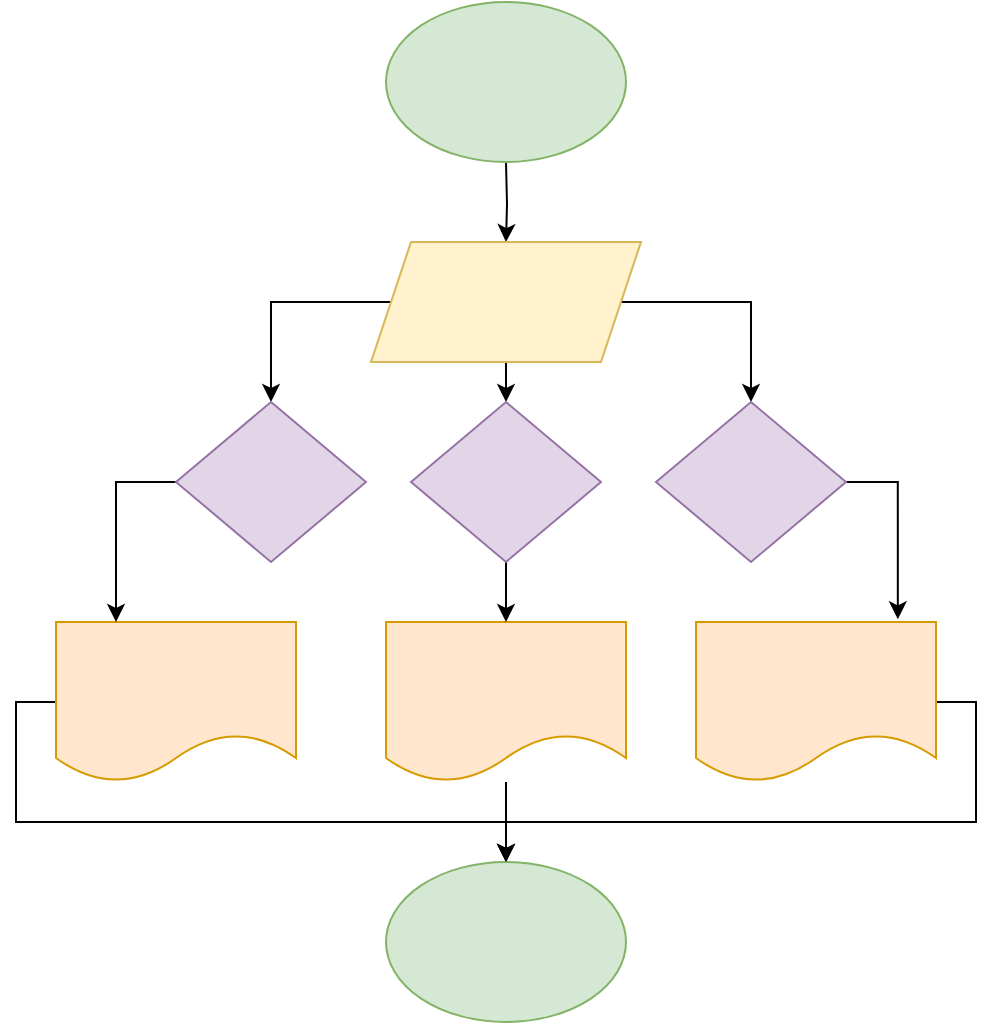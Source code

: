 <mxfile version="21.3.2" type="device">
  <diagram name="Página-1" id="6PbJLXy4FbhSGX88UTCA">
    <mxGraphModel dx="678" dy="415" grid="1" gridSize="10" guides="1" tooltips="1" connect="1" arrows="1" fold="1" page="1" pageScale="1" pageWidth="827" pageHeight="1169" math="0" shadow="0">
      <root>
        <mxCell id="0" />
        <mxCell id="1" parent="0" />
        <mxCell id="4oM1KPiRvypVJ4TupR6L-3" value="" style="edgeStyle=orthogonalEdgeStyle;rounded=0;orthogonalLoop=1;jettySize=auto;html=1;" edge="1" parent="1" target="4oM1KPiRvypVJ4TupR6L-2">
          <mxGeometry relative="1" as="geometry">
            <mxPoint x="405" y="110" as="sourcePoint" />
          </mxGeometry>
        </mxCell>
        <mxCell id="4oM1KPiRvypVJ4TupR6L-30" style="edgeStyle=orthogonalEdgeStyle;rounded=0;orthogonalLoop=1;jettySize=auto;html=1;exitX=0.5;exitY=1;exitDx=0;exitDy=0;entryX=0.5;entryY=0;entryDx=0;entryDy=0;" edge="1" parent="1" source="4oM1KPiRvypVJ4TupR6L-2" target="4oM1KPiRvypVJ4TupR6L-29">
          <mxGeometry relative="1" as="geometry" />
        </mxCell>
        <mxCell id="4oM1KPiRvypVJ4TupR6L-41" style="edgeStyle=orthogonalEdgeStyle;rounded=0;orthogonalLoop=1;jettySize=auto;html=1;exitX=0;exitY=0.5;exitDx=0;exitDy=0;entryX=0.5;entryY=0;entryDx=0;entryDy=0;" edge="1" parent="1" source="4oM1KPiRvypVJ4TupR6L-2" target="4oM1KPiRvypVJ4TupR6L-37">
          <mxGeometry relative="1" as="geometry" />
        </mxCell>
        <mxCell id="4oM1KPiRvypVJ4TupR6L-42" style="edgeStyle=orthogonalEdgeStyle;rounded=0;orthogonalLoop=1;jettySize=auto;html=1;exitX=1;exitY=0.5;exitDx=0;exitDy=0;entryX=0.5;entryY=0;entryDx=0;entryDy=0;" edge="1" parent="1" source="4oM1KPiRvypVJ4TupR6L-2" target="4oM1KPiRvypVJ4TupR6L-38">
          <mxGeometry relative="1" as="geometry" />
        </mxCell>
        <mxCell id="4oM1KPiRvypVJ4TupR6L-2" value="" style="shape=parallelogram;perimeter=parallelogramPerimeter;whiteSpace=wrap;html=1;fixedSize=1;fillColor=#fff2cc;strokeColor=#d6b656;" vertex="1" parent="1">
          <mxGeometry x="337.5" y="150" width="135" height="60" as="geometry" />
        </mxCell>
        <mxCell id="4oM1KPiRvypVJ4TupR6L-49" style="edgeStyle=orthogonalEdgeStyle;rounded=0;orthogonalLoop=1;jettySize=auto;html=1;exitX=0;exitY=0.5;exitDx=0;exitDy=0;" edge="1" parent="1" source="4oM1KPiRvypVJ4TupR6L-10" target="4oM1KPiRvypVJ4TupR6L-16">
          <mxGeometry relative="1" as="geometry" />
        </mxCell>
        <mxCell id="4oM1KPiRvypVJ4TupR6L-10" value="" style="shape=document;whiteSpace=wrap;html=1;boundedLbl=1;fillColor=#ffe6cc;strokeColor=#d79b00;" vertex="1" parent="1">
          <mxGeometry x="180" y="340" width="120" height="80" as="geometry" />
        </mxCell>
        <mxCell id="4oM1KPiRvypVJ4TupR6L-51" style="edgeStyle=orthogonalEdgeStyle;rounded=0;orthogonalLoop=1;jettySize=auto;html=1;entryX=0.5;entryY=0;entryDx=0;entryDy=0;" edge="1" parent="1" source="4oM1KPiRvypVJ4TupR6L-11" target="4oM1KPiRvypVJ4TupR6L-16">
          <mxGeometry relative="1" as="geometry" />
        </mxCell>
        <mxCell id="4oM1KPiRvypVJ4TupR6L-11" value="" style="shape=document;whiteSpace=wrap;html=1;boundedLbl=1;fillColor=#ffe6cc;strokeColor=#d79b00;" vertex="1" parent="1">
          <mxGeometry x="345" y="340" width="120" height="80" as="geometry" />
        </mxCell>
        <mxCell id="4oM1KPiRvypVJ4TupR6L-15" value="" style="ellipse;whiteSpace=wrap;html=1;fillColor=#d5e8d4;strokeColor=#82b366;" vertex="1" parent="1">
          <mxGeometry x="345" y="30" width="120" height="80" as="geometry" />
        </mxCell>
        <mxCell id="4oM1KPiRvypVJ4TupR6L-16" value="" style="ellipse;whiteSpace=wrap;html=1;fillColor=#d5e8d4;strokeColor=#82b366;" vertex="1" parent="1">
          <mxGeometry x="345" y="460" width="120" height="80" as="geometry" />
        </mxCell>
        <mxCell id="4oM1KPiRvypVJ4TupR6L-52" style="edgeStyle=orthogonalEdgeStyle;rounded=0;orthogonalLoop=1;jettySize=auto;html=1;exitX=0.5;exitY=1;exitDx=0;exitDy=0;entryX=0.5;entryY=0;entryDx=0;entryDy=0;" edge="1" parent="1" source="4oM1KPiRvypVJ4TupR6L-29" target="4oM1KPiRvypVJ4TupR6L-11">
          <mxGeometry relative="1" as="geometry" />
        </mxCell>
        <mxCell id="4oM1KPiRvypVJ4TupR6L-29" value="" style="rhombus;whiteSpace=wrap;html=1;fillColor=#e1d5e7;strokeColor=#9673a6;" vertex="1" parent="1">
          <mxGeometry x="357.5" y="230" width="95" height="80" as="geometry" />
        </mxCell>
        <mxCell id="4oM1KPiRvypVJ4TupR6L-50" style="edgeStyle=orthogonalEdgeStyle;rounded=0;orthogonalLoop=1;jettySize=auto;html=1;exitX=1;exitY=0.5;exitDx=0;exitDy=0;entryX=0.5;entryY=0;entryDx=0;entryDy=0;" edge="1" parent="1" source="4oM1KPiRvypVJ4TupR6L-31" target="4oM1KPiRvypVJ4TupR6L-16">
          <mxGeometry relative="1" as="geometry" />
        </mxCell>
        <mxCell id="4oM1KPiRvypVJ4TupR6L-31" value="" style="shape=document;whiteSpace=wrap;html=1;boundedLbl=1;fillColor=#ffe6cc;strokeColor=#d79b00;" vertex="1" parent="1">
          <mxGeometry x="500" y="340" width="120" height="80" as="geometry" />
        </mxCell>
        <mxCell id="4oM1KPiRvypVJ4TupR6L-43" style="edgeStyle=orthogonalEdgeStyle;rounded=0;orthogonalLoop=1;jettySize=auto;html=1;exitX=0;exitY=0.5;exitDx=0;exitDy=0;entryX=0.25;entryY=0;entryDx=0;entryDy=0;" edge="1" parent="1" source="4oM1KPiRvypVJ4TupR6L-37" target="4oM1KPiRvypVJ4TupR6L-10">
          <mxGeometry relative="1" as="geometry" />
        </mxCell>
        <mxCell id="4oM1KPiRvypVJ4TupR6L-37" value="" style="rhombus;whiteSpace=wrap;html=1;fillColor=#e1d5e7;strokeColor=#9673a6;" vertex="1" parent="1">
          <mxGeometry x="240" y="230" width="95" height="80" as="geometry" />
        </mxCell>
        <mxCell id="4oM1KPiRvypVJ4TupR6L-44" style="edgeStyle=orthogonalEdgeStyle;rounded=0;orthogonalLoop=1;jettySize=auto;html=1;exitX=1;exitY=0.5;exitDx=0;exitDy=0;entryX=0.841;entryY=-0.017;entryDx=0;entryDy=0;entryPerimeter=0;" edge="1" parent="1" source="4oM1KPiRvypVJ4TupR6L-38" target="4oM1KPiRvypVJ4TupR6L-31">
          <mxGeometry relative="1" as="geometry" />
        </mxCell>
        <mxCell id="4oM1KPiRvypVJ4TupR6L-38" value="" style="rhombus;whiteSpace=wrap;html=1;fillColor=#e1d5e7;strokeColor=#9673a6;" vertex="1" parent="1">
          <mxGeometry x="480" y="230" width="95" height="80" as="geometry" />
        </mxCell>
      </root>
    </mxGraphModel>
  </diagram>
</mxfile>
